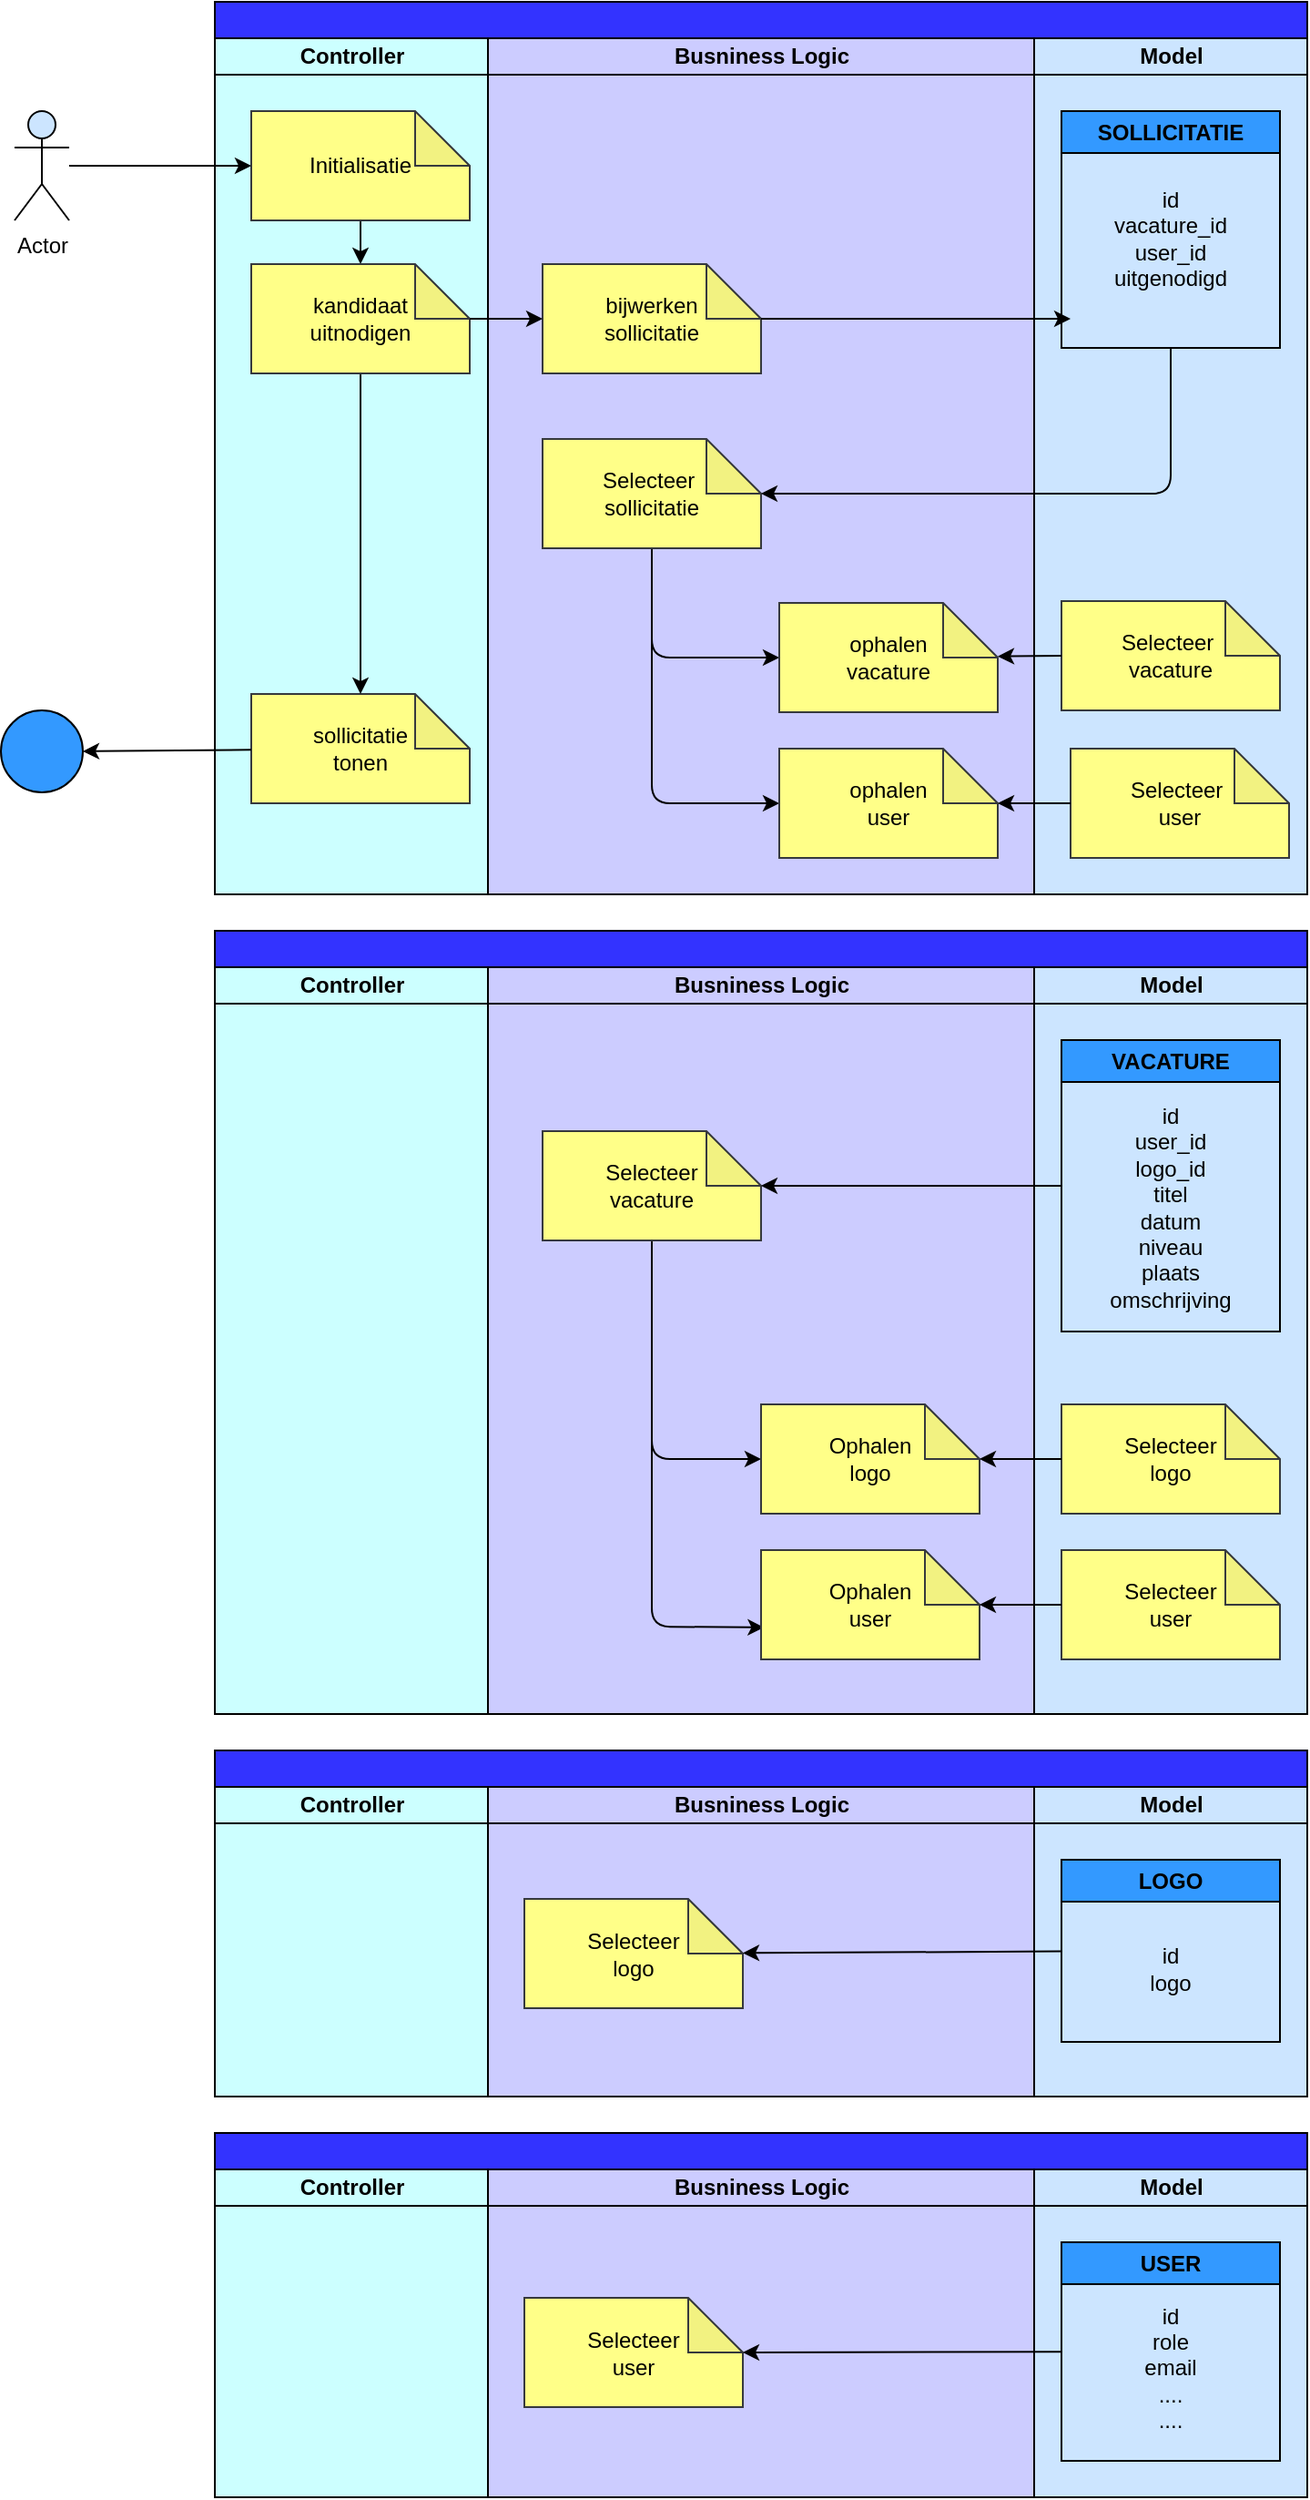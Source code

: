 <mxfile>
    <diagram id="PVshqe2JyrWcdLA8fg5J" name="Page-1">
        <mxGraphModel dx="1166" dy="1706" grid="1" gridSize="10" guides="1" tooltips="1" connect="1" arrows="1" fold="1" page="1" pageScale="1" pageWidth="850" pageHeight="1100" math="0" shadow="0">
            <root>
                <mxCell id="0"/>
                <mxCell id="1" parent="0"/>
                <mxCell id="2" value="" style="swimlane;childLayout=stackLayout;resizeParent=1;resizeParentMax=0;startSize=20;html=1;fillColor=#3333FF;strokeColor=#000000;fontColor=#000000;swimlaneFillColor=#CCCCFF;" vertex="1" parent="1">
                    <mxGeometry x="160" y="-1040" width="600" height="490" as="geometry"/>
                </mxCell>
                <mxCell id="3" value="&lt;font color=&quot;#000000&quot;&gt;Controller&lt;/font&gt;" style="swimlane;startSize=20;html=1;fillColor=#CCFFFF;labelBackgroundColor=none;swimlaneFillColor=#CCFFFF;strokeColor=#000000;" vertex="1" parent="2">
                    <mxGeometry y="20" width="150" height="470" as="geometry"/>
                </mxCell>
                <mxCell id="4" style="edgeStyle=none;html=1;exitX=0.5;exitY=1;exitDx=0;exitDy=0;exitPerimeter=0;entryX=0.5;entryY=0;entryDx=0;entryDy=0;entryPerimeter=0;strokeColor=#000000;" edge="1" parent="3" source="5" target="8">
                    <mxGeometry relative="1" as="geometry"/>
                </mxCell>
                <mxCell id="5" value="&lt;font color=&quot;#000000&quot;&gt;Initialisatie&lt;/font&gt;" style="shape=note;whiteSpace=wrap;html=1;backgroundOutline=1;darkOpacity=0.05;labelBackgroundColor=none;strokeColor=#36393d;fillColor=#ffff88;" vertex="1" parent="3">
                    <mxGeometry x="20" y="40" width="120" height="60" as="geometry"/>
                </mxCell>
                <mxCell id="6" value="&lt;font color=&quot;#000000&quot;&gt;sollicitatie&lt;br&gt;tonen&lt;br&gt;&lt;/font&gt;" style="shape=note;whiteSpace=wrap;html=1;backgroundOutline=1;darkOpacity=0.05;labelBackgroundColor=none;strokeColor=#36393d;fillColor=#ffff88;" vertex="1" parent="3">
                    <mxGeometry x="20" y="360" width="120" height="60" as="geometry"/>
                </mxCell>
                <mxCell id="7" style="edgeStyle=none;html=1;exitX=0.5;exitY=1;exitDx=0;exitDy=0;exitPerimeter=0;strokeColor=#000000;" edge="1" parent="3" source="8" target="6">
                    <mxGeometry relative="1" as="geometry"/>
                </mxCell>
                <mxCell id="8" value="&lt;font color=&quot;#000000&quot;&gt;kandidaat&lt;br&gt;uitnodigen&lt;br&gt;&lt;/font&gt;" style="shape=note;whiteSpace=wrap;html=1;backgroundOutline=1;darkOpacity=0.05;labelBackgroundColor=none;strokeColor=#36393d;fillColor=#ffff88;" vertex="1" parent="3">
                    <mxGeometry x="20" y="124" width="120" height="60" as="geometry"/>
                </mxCell>
                <mxCell id="9" value="&lt;font color=&quot;#000000&quot;&gt;Busniness Logic&lt;/font&gt;" style="swimlane;startSize=20;html=1;fillColor=#CCCCFF;strokeColor=#000000;" vertex="1" parent="2">
                    <mxGeometry x="150" y="20" width="300" height="470" as="geometry"/>
                </mxCell>
                <mxCell id="10" value="&lt;font color=&quot;#000000&quot;&gt;bijwerken&lt;br&gt;sollicitatie&lt;br&gt;&lt;/font&gt;" style="shape=note;whiteSpace=wrap;html=1;backgroundOutline=1;darkOpacity=0.05;labelBackgroundColor=none;strokeColor=#36393d;fillColor=#ffff88;" vertex="1" parent="9">
                    <mxGeometry x="30" y="124" width="120" height="60" as="geometry"/>
                </mxCell>
                <mxCell id="24" style="edgeStyle=none;html=1;entryX=0;entryY=0.5;entryDx=0;entryDy=0;entryPerimeter=0;strokeColor=#000000;" edge="1" parent="9" source="11" target="12">
                    <mxGeometry relative="1" as="geometry">
                        <Array as="points">
                            <mxPoint x="90" y="340"/>
                        </Array>
                    </mxGeometry>
                </mxCell>
                <mxCell id="25" style="edgeStyle=none;html=1;entryX=0;entryY=0.5;entryDx=0;entryDy=0;entryPerimeter=0;strokeColor=#000000;" edge="1" parent="9" source="11" target="13">
                    <mxGeometry relative="1" as="geometry">
                        <Array as="points">
                            <mxPoint x="90" y="420"/>
                        </Array>
                    </mxGeometry>
                </mxCell>
                <mxCell id="11" value="&lt;font color=&quot;#000000&quot;&gt;Selecteer&amp;nbsp;&lt;br&gt;sollicitatie&lt;br&gt;&lt;/font&gt;" style="shape=note;whiteSpace=wrap;html=1;backgroundOutline=1;darkOpacity=0.05;labelBackgroundColor=none;strokeColor=#36393d;fillColor=#ffff88;" vertex="1" parent="9">
                    <mxGeometry x="30" y="220" width="120" height="60" as="geometry"/>
                </mxCell>
                <mxCell id="12" value="&lt;font color=&quot;#000000&quot;&gt;ophalen&lt;br&gt;vacature&lt;br&gt;&lt;/font&gt;" style="shape=note;whiteSpace=wrap;html=1;backgroundOutline=1;darkOpacity=0.05;labelBackgroundColor=none;strokeColor=#36393d;fillColor=#ffff88;" vertex="1" parent="9">
                    <mxGeometry x="160" y="310" width="120" height="60" as="geometry"/>
                </mxCell>
                <mxCell id="13" value="&lt;font color=&quot;#000000&quot;&gt;ophalen&lt;br&gt;user&lt;br&gt;&lt;/font&gt;" style="shape=note;whiteSpace=wrap;html=1;backgroundOutline=1;darkOpacity=0.05;labelBackgroundColor=none;strokeColor=#36393d;fillColor=#ffff88;" vertex="1" parent="9">
                    <mxGeometry x="160" y="390" width="120" height="60" as="geometry"/>
                </mxCell>
                <mxCell id="14" value="&lt;font color=&quot;#000000&quot;&gt;Model&lt;/font&gt;" style="swimlane;startSize=20;html=1;strokeColor=#000000;swimlaneFillColor=#CCE5FF;fillColor=#CCE5FF;" vertex="1" parent="2">
                    <mxGeometry x="450" y="20" width="150" height="470" as="geometry"/>
                </mxCell>
                <mxCell id="15" value="SOLLICITATIE" style="swimlane;whiteSpace=wrap;html=1;labelBackgroundColor=none;strokeColor=#000000;fontColor=#000000;fillColor=#3399FF;startSize=23;" vertex="1" parent="14">
                    <mxGeometry x="15" y="40" width="120" height="130" as="geometry"/>
                </mxCell>
                <mxCell id="16" value="id&lt;br&gt;vacature_id&lt;br&gt;user_id&lt;br&gt;uitgenodigd" style="text;html=1;strokeColor=none;fillColor=none;align=center;verticalAlign=middle;whiteSpace=wrap;rounded=0;labelBackgroundColor=none;fontColor=#000000;" vertex="1" parent="15">
                    <mxGeometry x="30" y="40" width="60" height="60" as="geometry"/>
                </mxCell>
                <mxCell id="17" value="&lt;font color=&quot;#000000&quot;&gt;Selecteer&amp;nbsp;&lt;br&gt;vacature&lt;br&gt;&lt;/font&gt;" style="shape=note;whiteSpace=wrap;html=1;backgroundOutline=1;darkOpacity=0.05;labelBackgroundColor=none;strokeColor=#36393d;fillColor=#ffff88;" vertex="1" parent="14">
                    <mxGeometry x="15" y="309" width="120" height="60" as="geometry"/>
                </mxCell>
                <mxCell id="18" value="&lt;font color=&quot;#000000&quot;&gt;Selecteer&amp;nbsp;&lt;br&gt;user&lt;br&gt;&lt;/font&gt;" style="shape=note;whiteSpace=wrap;html=1;backgroundOutline=1;darkOpacity=0.05;labelBackgroundColor=none;strokeColor=#36393d;fillColor=#ffff88;" vertex="1" parent="14">
                    <mxGeometry x="20" y="390" width="120" height="60" as="geometry"/>
                </mxCell>
                <mxCell id="19" value="" style="edgeStyle=none;html=1;strokeColor=#000000;" edge="1" parent="2" source="8" target="10">
                    <mxGeometry relative="1" as="geometry"/>
                </mxCell>
                <mxCell id="20" style="edgeStyle=none;html=1;entryX=0;entryY=0;entryDx=120.0;entryDy=30;entryPerimeter=0;strokeColor=#000000;" edge="1" parent="2" source="15" target="11">
                    <mxGeometry relative="1" as="geometry">
                        <Array as="points">
                            <mxPoint x="525.0" y="270"/>
                        </Array>
                    </mxGeometry>
                </mxCell>
                <mxCell id="21" style="edgeStyle=none;html=1;exitX=0;exitY=0.5;exitDx=0;exitDy=0;exitPerimeter=0;strokeColor=#000000;" edge="1" parent="2" source="17" target="12">
                    <mxGeometry relative="1" as="geometry"/>
                </mxCell>
                <mxCell id="22" style="edgeStyle=none;html=1;entryX=0;entryY=0;entryDx=120;entryDy=30;entryPerimeter=0;strokeColor=#000000;" edge="1" parent="2" source="18" target="13">
                    <mxGeometry relative="1" as="geometry"/>
                </mxCell>
                <mxCell id="23" style="edgeStyle=none;html=1;strokeColor=#000000;" edge="1" parent="1" source="10">
                    <mxGeometry relative="1" as="geometry">
                        <mxPoint x="630" y="-866" as="targetPoint"/>
                    </mxGeometry>
                </mxCell>
                <mxCell id="26" value="" style="swimlane;childLayout=stackLayout;resizeParent=1;resizeParentMax=0;startSize=20;html=1;fillColor=#3333FF;strokeColor=#000000;fontColor=#000000;swimlaneFillColor=#CCCCFF;" vertex="1" parent="1">
                    <mxGeometry x="160" y="-530" width="600" height="430" as="geometry"/>
                </mxCell>
                <mxCell id="27" value="&lt;font color=&quot;#000000&quot;&gt;Controller&lt;/font&gt;" style="swimlane;startSize=20;html=1;fillColor=#CCFFFF;labelBackgroundColor=none;swimlaneFillColor=#CCFFFF;strokeColor=#000000;" vertex="1" parent="26">
                    <mxGeometry y="20" width="150" height="410" as="geometry"/>
                </mxCell>
                <mxCell id="28" value="&lt;font color=&quot;#000000&quot;&gt;Busniness Logic&lt;/font&gt;" style="swimlane;startSize=20;html=1;fillColor=#CCCCFF;strokeColor=#000000;" vertex="1" parent="26">
                    <mxGeometry x="150" y="20" width="300" height="410" as="geometry"/>
                </mxCell>
                <mxCell id="29" style="edgeStyle=none;html=1;exitX=0.5;exitY=1;exitDx=0;exitDy=0;exitPerimeter=0;entryX=0;entryY=0.5;entryDx=0;entryDy=0;entryPerimeter=0;strokeColor=#000000;fontColor=#000000;" edge="1" parent="28" source="31" target="32">
                    <mxGeometry relative="1" as="geometry">
                        <Array as="points">
                            <mxPoint x="90.0" y="270"/>
                        </Array>
                    </mxGeometry>
                </mxCell>
                <mxCell id="30" style="edgeStyle=none;html=1;entryX=0.014;entryY=0.708;entryDx=0;entryDy=0;entryPerimeter=0;strokeColor=#000000;" edge="1" parent="28" source="31" target="33">
                    <mxGeometry relative="1" as="geometry">
                        <Array as="points">
                            <mxPoint x="90" y="362"/>
                        </Array>
                    </mxGeometry>
                </mxCell>
                <mxCell id="31" value="&lt;font color=&quot;#000000&quot;&gt;Selecteer&lt;br&gt;vacature&lt;br&gt;&lt;/font&gt;" style="shape=note;whiteSpace=wrap;html=1;backgroundOutline=1;darkOpacity=0.05;labelBackgroundColor=none;strokeColor=#36393d;fillColor=#ffff88;" vertex="1" parent="28">
                    <mxGeometry x="30" y="90" width="120" height="60" as="geometry"/>
                </mxCell>
                <mxCell id="32" value="&lt;font color=&quot;#000000&quot;&gt;Ophalen&lt;br&gt;logo&lt;br&gt;&lt;/font&gt;" style="shape=note;whiteSpace=wrap;html=1;backgroundOutline=1;darkOpacity=0.05;labelBackgroundColor=none;strokeColor=#36393d;fillColor=#ffff88;" vertex="1" parent="28">
                    <mxGeometry x="150" y="240" width="120" height="60" as="geometry"/>
                </mxCell>
                <mxCell id="33" value="&lt;font color=&quot;#000000&quot;&gt;Ophalen&lt;br&gt;user&lt;br&gt;&lt;/font&gt;" style="shape=note;whiteSpace=wrap;html=1;backgroundOutline=1;darkOpacity=0.05;labelBackgroundColor=none;strokeColor=#36393d;fillColor=#ffff88;" vertex="1" parent="28">
                    <mxGeometry x="150" y="320" width="120" height="60" as="geometry"/>
                </mxCell>
                <mxCell id="34" value="&lt;font color=&quot;#000000&quot;&gt;Model&lt;/font&gt;" style="swimlane;startSize=20;html=1;strokeColor=#000000;swimlaneFillColor=#CCE5FF;fillColor=#CCE5FF;" vertex="1" parent="26">
                    <mxGeometry x="450" y="20" width="150" height="410" as="geometry"/>
                </mxCell>
                <mxCell id="35" value="VACATURE" style="swimlane;whiteSpace=wrap;html=1;labelBackgroundColor=none;strokeColor=#000000;fontColor=#000000;fillColor=#3399FF;" vertex="1" parent="34">
                    <mxGeometry x="15" y="40" width="120" height="160" as="geometry"/>
                </mxCell>
                <mxCell id="36" value="id&lt;br&gt;user_id&lt;br&gt;logo_id&lt;br&gt;titel&lt;br&gt;datum&lt;br&gt;niveau&lt;br&gt;plaats&lt;br&gt;omschrijving" style="text;html=1;strokeColor=none;fillColor=none;align=center;verticalAlign=middle;whiteSpace=wrap;rounded=0;labelBackgroundColor=none;fontColor=#000000;" vertex="1" parent="35">
                    <mxGeometry x="30" y="27" width="60" height="130" as="geometry"/>
                </mxCell>
                <mxCell id="37" value="&lt;font color=&quot;#000000&quot;&gt;Selecteer&lt;br&gt;logo&lt;/font&gt;" style="shape=note;whiteSpace=wrap;html=1;backgroundOutline=1;darkOpacity=0.05;labelBackgroundColor=none;strokeColor=#36393d;fillColor=#ffff88;" vertex="1" parent="34">
                    <mxGeometry x="15" y="240" width="120" height="60" as="geometry"/>
                </mxCell>
                <mxCell id="38" value="&lt;font color=&quot;#000000&quot;&gt;Selecteer&lt;br&gt;user&lt;/font&gt;" style="shape=note;whiteSpace=wrap;html=1;backgroundOutline=1;darkOpacity=0.05;labelBackgroundColor=none;strokeColor=#36393d;fillColor=#ffff88;" vertex="1" parent="34">
                    <mxGeometry x="15" y="320" width="120" height="60" as="geometry"/>
                </mxCell>
                <mxCell id="39" style="edgeStyle=none;html=1;strokeColor=#000000;fontColor=#000000;" edge="1" parent="26" source="35" target="31">
                    <mxGeometry relative="1" as="geometry"/>
                </mxCell>
                <mxCell id="40" value="" style="edgeStyle=none;html=1;strokeColor=#000000;" edge="1" parent="26" source="37" target="32">
                    <mxGeometry relative="1" as="geometry"/>
                </mxCell>
                <mxCell id="41" value="" style="edgeStyle=none;html=1;strokeColor=#000000;" edge="1" parent="26" source="38" target="33">
                    <mxGeometry relative="1" as="geometry"/>
                </mxCell>
                <mxCell id="42" value="" style="swimlane;childLayout=stackLayout;resizeParent=1;resizeParentMax=0;startSize=20;html=1;fillColor=#3333FF;strokeColor=#000000;fontColor=#000000;swimlaneFillColor=#CCCCFF;" vertex="1" parent="1">
                    <mxGeometry x="160" y="-80" width="600" height="190" as="geometry"/>
                </mxCell>
                <mxCell id="43" value="&lt;font color=&quot;#000000&quot;&gt;Controller&lt;/font&gt;" style="swimlane;startSize=20;html=1;fillColor=#CCFFFF;labelBackgroundColor=none;swimlaneFillColor=#CCFFFF;strokeColor=#000000;" vertex="1" parent="42">
                    <mxGeometry y="20" width="150" height="170" as="geometry"/>
                </mxCell>
                <mxCell id="44" value="&lt;font color=&quot;#000000&quot;&gt;Busniness Logic&lt;/font&gt;" style="swimlane;startSize=20;html=1;fillColor=#CCCCFF;strokeColor=#000000;" vertex="1" parent="42">
                    <mxGeometry x="150" y="20" width="300" height="170" as="geometry"/>
                </mxCell>
                <mxCell id="45" value="&lt;font color=&quot;#000000&quot;&gt;Selecteer&lt;br&gt;logo&lt;/font&gt;" style="shape=note;whiteSpace=wrap;html=1;backgroundOutline=1;darkOpacity=0.05;labelBackgroundColor=none;strokeColor=#36393d;fillColor=#ffff88;" vertex="1" parent="44">
                    <mxGeometry x="20.0" y="61.5" width="120" height="60" as="geometry"/>
                </mxCell>
                <mxCell id="46" value="&lt;font color=&quot;#000000&quot;&gt;Model&lt;/font&gt;" style="swimlane;startSize=20;html=1;strokeColor=#000000;swimlaneFillColor=#CCE5FF;fillColor=#CCE5FF;" vertex="1" parent="42">
                    <mxGeometry x="450" y="20" width="150" height="170" as="geometry"/>
                </mxCell>
                <mxCell id="47" value="LOGO" style="swimlane;whiteSpace=wrap;html=1;labelBackgroundColor=none;strokeColor=#000000;fontColor=#000000;fillColor=#3399FF;" vertex="1" parent="46">
                    <mxGeometry x="15" y="40" width="120" height="100" as="geometry"/>
                </mxCell>
                <mxCell id="48" value="id&lt;br&gt;logo" style="text;html=1;strokeColor=none;fillColor=none;align=center;verticalAlign=middle;whiteSpace=wrap;rounded=0;labelBackgroundColor=none;fontColor=#000000;" vertex="1" parent="47">
                    <mxGeometry x="30" y="21.5" width="60" height="77" as="geometry"/>
                </mxCell>
                <mxCell id="49" style="edgeStyle=none;html=1;strokeColor=#000000;" edge="1" parent="42" source="47" target="45">
                    <mxGeometry relative="1" as="geometry"/>
                </mxCell>
                <mxCell id="50" value="" style="swimlane;childLayout=stackLayout;resizeParent=1;resizeParentMax=0;startSize=20;html=1;fillColor=#3333FF;strokeColor=#000000;fontColor=#000000;swimlaneFillColor=#CCCCFF;" vertex="1" parent="1">
                    <mxGeometry x="160" y="130" width="600" height="200" as="geometry"/>
                </mxCell>
                <mxCell id="51" value="&lt;font color=&quot;#000000&quot;&gt;Controller&lt;/font&gt;" style="swimlane;startSize=20;html=1;fillColor=#CCFFFF;labelBackgroundColor=none;swimlaneFillColor=#CCFFFF;strokeColor=#000000;" vertex="1" parent="50">
                    <mxGeometry y="20" width="150" height="180" as="geometry"/>
                </mxCell>
                <mxCell id="52" value="&lt;font color=&quot;#000000&quot;&gt;Busniness Logic&lt;/font&gt;" style="swimlane;startSize=20;html=1;fillColor=#CCCCFF;strokeColor=#000000;" vertex="1" parent="50">
                    <mxGeometry x="150" y="20" width="300" height="180" as="geometry"/>
                </mxCell>
                <mxCell id="53" value="&lt;font color=&quot;#000000&quot;&gt;Selecteer&lt;br&gt;user&lt;/font&gt;" style="shape=note;whiteSpace=wrap;html=1;backgroundOutline=1;darkOpacity=0.05;labelBackgroundColor=none;strokeColor=#36393d;fillColor=#ffff88;" vertex="1" parent="52">
                    <mxGeometry x="20.0" y="70.5" width="120" height="60" as="geometry"/>
                </mxCell>
                <mxCell id="54" value="&lt;font color=&quot;#000000&quot;&gt;Model&lt;/font&gt;" style="swimlane;startSize=20;html=1;strokeColor=#000000;swimlaneFillColor=#CCE5FF;fillColor=#CCE5FF;" vertex="1" parent="50">
                    <mxGeometry x="450" y="20" width="150" height="180" as="geometry"/>
                </mxCell>
                <mxCell id="55" value="USER" style="swimlane;whiteSpace=wrap;html=1;labelBackgroundColor=none;strokeColor=#000000;fontColor=#000000;fillColor=#3399FF;" vertex="1" parent="54">
                    <mxGeometry x="15" y="40" width="120" height="120" as="geometry"/>
                </mxCell>
                <mxCell id="56" value="id&lt;br&gt;role&lt;br&gt;email&lt;br&gt;....&lt;br&gt;...." style="text;html=1;strokeColor=none;fillColor=none;align=center;verticalAlign=middle;whiteSpace=wrap;rounded=0;labelBackgroundColor=none;fontColor=#000000;" vertex="1" parent="55">
                    <mxGeometry x="30" y="30" width="60" height="77" as="geometry"/>
                </mxCell>
                <mxCell id="57" style="edgeStyle=none;html=1;entryX=0;entryY=0;entryDx=120;entryDy=30;entryPerimeter=0;strokeColor=#000000;" edge="1" parent="50" source="55" target="53">
                    <mxGeometry relative="1" as="geometry"/>
                </mxCell>
                <mxCell id="60" style="edgeStyle=none;html=1;entryX=0;entryY=0.5;entryDx=0;entryDy=0;entryPerimeter=0;strokeColor=#000000;" edge="1" parent="1" source="58" target="5">
                    <mxGeometry relative="1" as="geometry"/>
                </mxCell>
                <mxCell id="58" value="Actor" style="shape=umlActor;verticalLabelPosition=bottom;verticalAlign=top;html=1;outlineConnect=0;labelBackgroundColor=none;strokeColor=#000000;fontColor=#000000;fillColor=#CCE5FF;" vertex="1" parent="1">
                    <mxGeometry x="50" y="-980" width="30" height="60" as="geometry"/>
                </mxCell>
                <mxCell id="59" value="" style="ellipse;whiteSpace=wrap;html=1;aspect=fixed;labelBackgroundColor=none;strokeColor=#000000;fontColor=#000000;fillColor=#3399FF;" vertex="1" parent="1">
                    <mxGeometry x="42.5" y="-651" width="45" height="45" as="geometry"/>
                </mxCell>
                <mxCell id="61" style="edgeStyle=none;html=1;entryX=1;entryY=0.5;entryDx=0;entryDy=0;strokeColor=#000000;" edge="1" parent="1" source="6" target="59">
                    <mxGeometry relative="1" as="geometry"/>
                </mxCell>
            </root>
        </mxGraphModel>
    </diagram>
</mxfile>